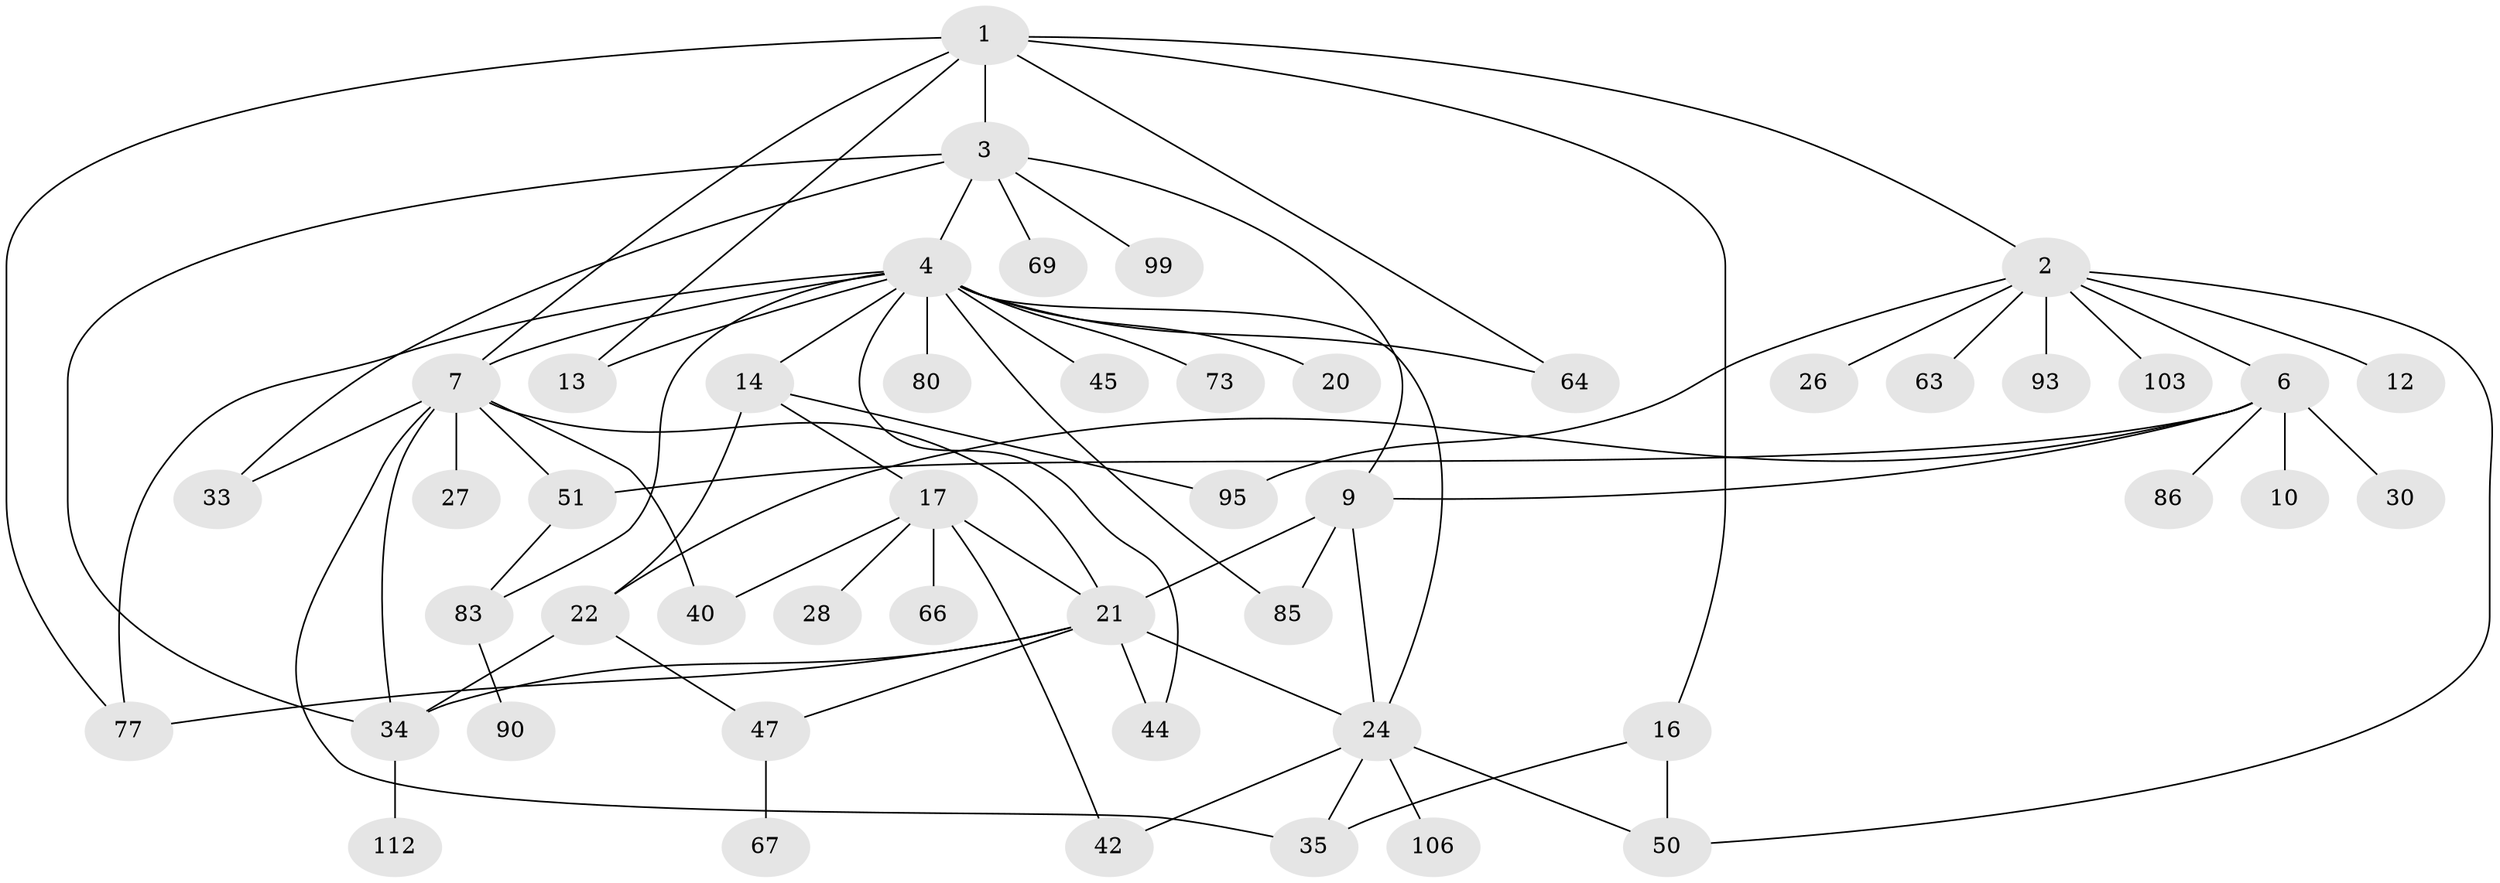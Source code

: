 // original degree distribution, {7: 0.024193548387096774, 9: 0.008064516129032258, 6: 0.04032258064516129, 5: 0.024193548387096774, 3: 0.25806451612903225, 4: 0.056451612903225805, 2: 0.24193548387096775, 1: 0.3467741935483871}
// Generated by graph-tools (version 1.1) at 2025/17/03/04/25 18:17:06]
// undirected, 49 vertices, 75 edges
graph export_dot {
graph [start="1"]
  node [color=gray90,style=filled];
  1;
  2;
  3 [super="+74"];
  4 [super="+11+41+18+5"];
  6;
  7 [super="+59+8"];
  9 [super="+25+19"];
  10 [super="+84"];
  12 [super="+38+81"];
  13 [super="+89"];
  14;
  16 [super="+29"];
  17;
  20;
  21 [super="+23"];
  22 [super="+55"];
  24 [super="+57+75"];
  26;
  27 [super="+60"];
  28 [super="+101"];
  30;
  33 [super="+61+36"];
  34 [super="+96+49+52"];
  35;
  40;
  42 [super="+72"];
  44 [super="+116"];
  45 [super="+79"];
  47 [super="+53"];
  50 [super="+54"];
  51;
  63 [super="+76"];
  64;
  66;
  67;
  69;
  73 [super="+97"];
  77 [super="+87"];
  80;
  83;
  85 [super="+110"];
  86;
  90;
  93;
  95 [super="+105"];
  99;
  103;
  106;
  112;
  1 -- 2;
  1 -- 3;
  1 -- 7;
  1 -- 13;
  1 -- 16;
  1 -- 64;
  1 -- 77;
  2 -- 6;
  2 -- 12;
  2 -- 26;
  2 -- 50;
  2 -- 63;
  2 -- 93;
  2 -- 95;
  2 -- 103;
  3 -- 4;
  3 -- 33;
  3 -- 69;
  3 -- 99;
  3 -- 34;
  3 -- 9;
  4 -- 24;
  4 -- 83;
  4 -- 45;
  4 -- 7;
  4 -- 64;
  4 -- 73 [weight=2];
  4 -- 44;
  4 -- 77;
  4 -- 14;
  4 -- 13;
  4 -- 80;
  4 -- 20;
  4 -- 85;
  6 -- 9;
  6 -- 10;
  6 -- 22;
  6 -- 30;
  6 -- 51;
  6 -- 86;
  7 -- 33;
  7 -- 34;
  7 -- 35;
  7 -- 40;
  7 -- 51;
  7 -- 21;
  7 -- 27;
  9 -- 85;
  9 -- 24;
  9 -- 21;
  14 -- 17;
  14 -- 22;
  14 -- 95;
  16 -- 35;
  16 -- 50;
  17 -- 28;
  17 -- 42;
  17 -- 66;
  17 -- 40;
  17 -- 21;
  21 -- 24;
  21 -- 34;
  21 -- 44;
  21 -- 77;
  21 -- 47;
  22 -- 34;
  22 -- 47;
  24 -- 106;
  24 -- 35;
  24 -- 50;
  24 -- 42;
  34 -- 112;
  47 -- 67;
  51 -- 83;
  83 -- 90;
}
